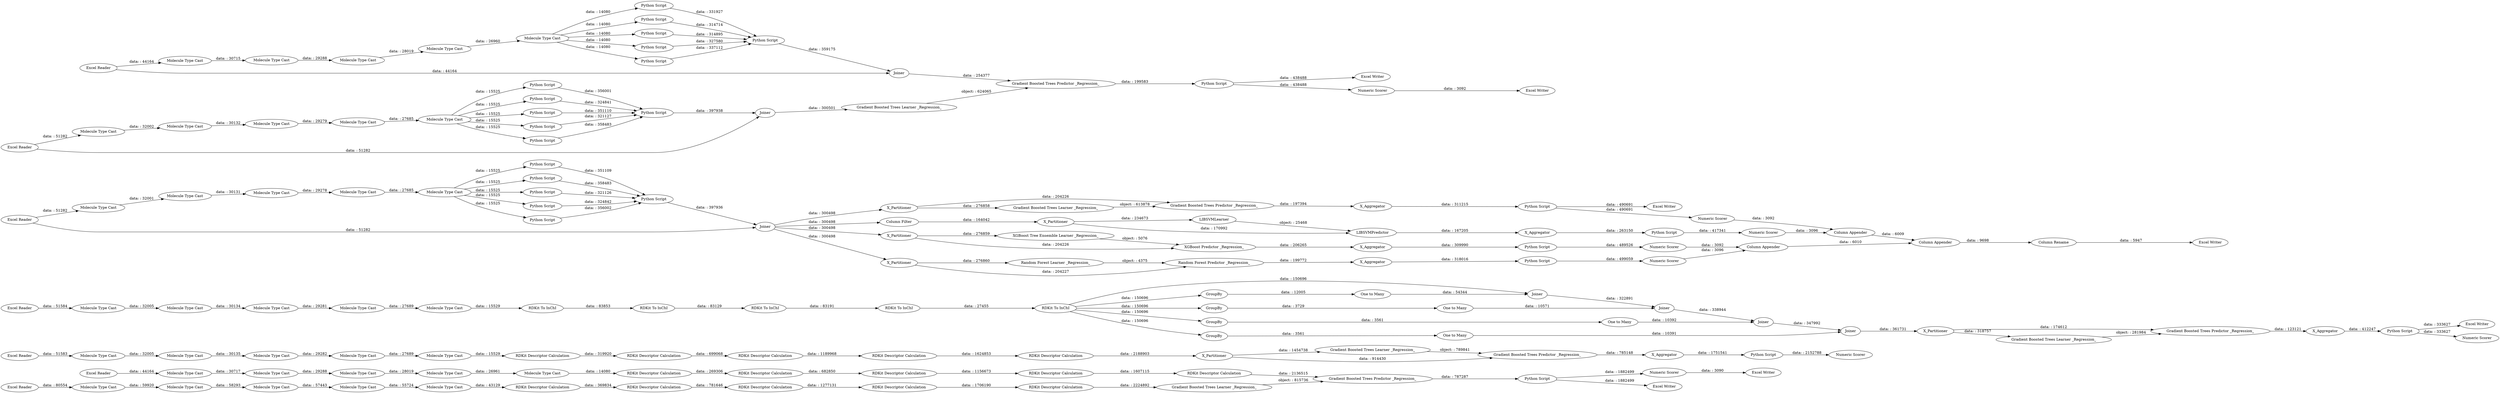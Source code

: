 digraph {
	"-5514396707983249071_303" [label="Gradient Boosted Trees Learner _Regression_"]
	"-5514396707983249071_310" [label="Excel Reader"]
	"-5517419616016757930_742" [label="RDKit Descriptor Calculation"]
	"-419986825560226187_284" [label="One to Many"]
	"-7492674739371064146_261" [label="Numeric Scorer"]
	"-4373216052362265918_743" [label="RDKit Descriptor Calculation"]
	"-7492674739371064146_265" [label="Numeric Scorer"]
	"-3843963582638843769_295" [label="Gradient Boosted Trees Learner _Regression_"]
	"4297474241644246814_7" [label="Molecule Type Cast"]
	"-968014232812372191_5" [label="Molecule Type Cast"]
	"-419986825560226187_266" [label=GroupBy]
	"4297474241644246814_6" [label="Molecule Type Cast"]
	"-4373216052362265918_741" [label="RDKit Descriptor Calculation"]
	"-5514396707983249071_283" [label="Python Script"]
	"7925620392573291461_742" [label="RDKit Descriptor Calculation"]
	"-3843963582638843769_240" [label="Excel Reader"]
	"-5514396707983249071_300" [label="Excel Writer"]
	"-3843963582638843769_894" [label="Gradient Boosted Trees Predictor _Regression_"]
	"-5514396707983249071_305" [label="Python Script"]
	"-7492674739371064146_748" [label=X_Partitioner]
	"-1406098041502324764_148" [label="Python Script"]
	"-5514396707983249071_302" [label="Excel Reader"]
	"-6191502811639193684_6" [label="Molecule Type Cast"]
	"4755510771899277561_4" [label="Molecule Type Cast"]
	"7925620392573291461_740" [label="RDKit Descriptor Calculation"]
	"-5517419616016757930_744" [label="RDKit Descriptor Calculation"]
	"-7492674739371064146_235" [label="XGBoost Predictor _Regression_"]
	"5362617386664185037_150" [label="Python Script"]
	"-5514396707983249071_308" [label="Excel Writer"]
	"4755510771899277561_5" [label="Molecule Type Cast"]
	"5362617386664185037_146" [label="Python Script"]
	"-968014232812372191_4" [label="Molecule Type Cast"]
	"-419986825560226187_282" [label=Joiner]
	"1829903896600978693_3" [label="Molecule Type Cast"]
	"-7492674739371064146_752" [label=Joiner]
	"-7492674739371064146_255" [label="Random Forest Predictor _Regression_"]
	"8489809512602576981_6" [label="Molecule Type Cast"]
	"-5514396707983249071_297" [label="Excel Writer"]
	"-7492674739371064146_749" [label=X_Aggregator]
	"-3843963582638843769_904" [label="Python Script"]
	"-7492674739371064146_755" [label="Excel Writer"]
	"-7492674739371064146_744" [label=X_Partitioner]
	"-7492674739371064146_269" [label="Column Rename"]
	"-5517419616016757930_743" [label="RDKit Descriptor Calculation"]
	"1829903896600978693_7" [label="Molecule Type Cast"]
	"7925620392573291461_741" [label="RDKit Descriptor Calculation"]
	"-7492674739371064146_747" [label=X_Aggregator]
	"8489809512602576981_5" [label="Molecule Type Cast"]
	"-419986825560226187_280" [label=Joiner]
	"6278686524418205631_147" [label="Python Script"]
	"-3843963582638843769_739" [label=X_Aggregator]
	"4755510771899277561_14" [label="RDKit To InChI"]
	"8489809512602576981_3" [label="Molecule Type Cast"]
	"-419986825560226187_262" [label=GroupBy]
	"8489809512602576981_4" [label="Molecule Type Cast"]
	"-419986825560226187_283" [label=GroupBy]
	"-3843963582638843769_263" [label="Gradient Boosted Trees Predictor _Regression_"]
	"-7492674739371064146_751" [label="Excel Writer"]
	"-419986825560226187_264" [label="One to Many"]
	"-6191502811639193684_4" [label="Molecule Type Cast"]
	"-5514396707983249071_304" [label="Gradient Boosted Trees Predictor _Regression_"]
	"-1406098041502324764_150" [label="Python Script"]
	"6278686524418205631_150" [label="Python Script"]
	"-7492674739371064146_745" [label=X_Aggregator]
	"-7492674739371064146_742" [label=X_Partitioner]
	"-464221035041163924_6" [label="Molecule Type Cast"]
	"-7492674739371064146_264" [label="Python Script"]
	"-6191502811639193684_5" [label="Molecule Type Cast"]
	"5362617386664185037_149" [label="Python Script"]
	"4755510771899277561_13" [label="RDKit To InChI"]
	"-6191502811639193684_3" [label="Molecule Type Cast"]
	"-3843963582638843769_892" [label=X_Aggregator]
	"-7492674739371064146_266" [label="Column Appender"]
	"-419986825560226187_279" [label=Joiner]
	"-7492674739371064146_259" [label=LIBSVMPredictor]
	"-464221035041163924_5" [label="Molecule Type Cast"]
	"-7492674739371064146_750" [label="Gradient Boosted Trees Learner _Regression_"]
	"-419986825560226187_281" [label=Joiner]
	"-7492674739371064146_238" [label="XGBoost Tree Ensemble Learner _Regression_"]
	"4297474241644246814_3" [label="Molecule Type Cast"]
	"-5514396707983249071_307" [label="Numeric Scorer"]
	"-419986825560226187_263" [label="One to Many"]
	"-5514396707983249071_240" [label="Excel Reader"]
	"-5514396707983249071_280" [label="Excel Reader"]
	"1829903896600978693_4" [label="Molecule Type Cast"]
	"7925620392573291461_743" [label="RDKit Descriptor Calculation"]
	"8489809512602576981_7" [label="Molecule Type Cast"]
	"-6191502811639193684_7" [label="Molecule Type Cast"]
	"-7492674739371064146_267" [label="Column Appender"]
	"4755510771899277561_3" [label="Molecule Type Cast"]
	"-7492674739371064146_240" [label="Excel Reader"]
	"6278686524418205631_149" [label="Python Script"]
	"-7492674739371064146_237" [label="Numeric Scorer"]
	"-3843963582638843769_257" [label="Python Script"]
	"-4373216052362265918_742" [label="RDKit Descriptor Calculation"]
	"-1406098041502324764_149" [label="Python Script"]
	"-3843963582638843769_905" [label="Excel Writer"]
	"-7492674739371064146_254" [label="Random Forest Learner _Regression_"]
	"-5514396707983249071_298" [label=Joiner]
	"-464221035041163924_3" [label="Molecule Type Cast"]
	"-1406098041502324764_146" [label="Python Script"]
	"-7492674739371064146_743" [label=X_Aggregator]
	"-3843963582638843769_893" [label="Gradient Boosted Trees Learner _Regression_"]
	"6278686524418205631_148" [label="Python Script"]
	"-7492674739371064146_168" [label="Python Script"]
	"6278686524418205631_146" [label="Python Script"]
	"-5514396707983249071_277" [label="Numeric Scorer"]
	"-7492674739371064146_257" [label="Python Script"]
	"-5514396707983249071_299" [label=Joiner]
	"-3843963582638843769_689" [label=X_Partitioner]
	"-7492674739371064146_260" [label="Python Script"]
	"-464221035041163924_7" [label="Molecule Type Cast"]
	"4297474241644246814_5" [label="Molecule Type Cast"]
	"-7492674739371064146_746" [label=X_Partitioner]
	"-419986825560226187_265" [label=GroupBy]
	"-5514396707983249071_306" [label="Excel Writer"]
	"-7492674739371064146_256" [label="Numeric Scorer"]
	"-4373216052362265918_740" [label="RDKit Descriptor Calculation"]
	"-7492674739371064146_754" [label="Column Filter"]
	"-3843963582638843769_896" [label="Numeric Scorer"]
	"-5514396707983249071_296" [label="Gradient Boosted Trees Learner _Regression_"]
	"-419986825560226187_267" [label="One to Many"]
	"-1406098041502324764_147" [label="Python Script"]
	"-1406098041502324764_162" [label="Python Script"]
	"4755510771899277561_11" [label="RDKit To InChI"]
	"-5517419616016757930_741" [label="RDKit Descriptor Calculation"]
	"-3843963582638843769_890" [label="Excel Reader"]
	"5362617386664185037_147" [label="Python Script"]
	"5362617386664185037_148" [label="Python Script"]
	"-968014232812372191_7" [label="Molecule Type Cast"]
	"1829903896600978693_5" [label="Molecule Type Cast"]
	"-5514396707983249071_286" [label="Gradient Boosted Trees Predictor _Regression_"]
	"-7492674739371064146_258" [label=LIBSVMLearner]
	"4755510771899277561_10" [label="RDKit To InChI"]
	"-3843963582638843769_895" [label=X_Partitioner]
	"4755510771899277561_6" [label="Molecule Type Cast"]
	"7925620392573291461_744" [label="RDKit Descriptor Calculation"]
	"-968014232812372191_6" [label="Molecule Type Cast"]
	"4755510771899277561_9" [label="Molecule Type Cast"]
	"-7492674739371064146_263" [label="Gradient Boosted Trees Predictor _Regression_"]
	"1829903896600978693_6" [label="Molecule Type Cast"]
	"-5517419616016757930_740" [label="RDKit Descriptor Calculation"]
	"4297474241644246814_4" [label="Molecule Type Cast"]
	"-4373216052362265918_744" [label="RDKit Descriptor Calculation"]
	"-968014232812372191_3" [label="Molecule Type Cast"]
	"5362617386664185037_162" [label="Python Script"]
	"6278686524418205631_162" [label="Python Script"]
	"4755510771899277561_12" [label="RDKit To InChI"]
	"-3843963582638843769_688" [label="Numeric Scorer"]
	"-464221035041163924_4" [label="Molecule Type Cast"]
	"-7492674739371064146_268" [label="Column Appender"]
	"-5514396707983249071_280" -> "-6191502811639193684_3" [label="data: : 44164"]
	"-7492674739371064146_255" -> "-7492674739371064146_745" [label="data: : 199772"]
	"-7492674739371064146_261" -> "-7492674739371064146_267" [label="data: : 3096"]
	"-7492674739371064146_256" -> "-7492674739371064146_266" [label="data: : 3096"]
	"-3843963582638843769_689" -> "-3843963582638843769_295" [label="data: : 1454738"]
	"-3843963582638843769_689" -> "-3843963582638843769_263" [label="data: : 914430"]
	"4755510771899277561_14" -> "-419986825560226187_266" [label="data: : 150696"]
	"-7492674739371064146_752" -> "-7492674739371064146_754" [label="data: : 300498"]
	"-4373216052362265918_740" -> "-4373216052362265918_741" [label="data: : 269306"]
	"-4373216052362265918_744" -> "-5514396707983249071_304" [label="data: : 2136515"]
	"-7492674739371064146_235" -> "-7492674739371064146_743" [label="data: : 206265"]
	"-968014232812372191_5" -> "-968014232812372191_6" [label="data: : 29282"]
	"-5517419616016757930_740" -> "-5517419616016757930_741" [label="data: : 319920"]
	"-464221035041163924_3" -> "-464221035041163924_4" [label="data: : 30717"]
	"-5514396707983249071_296" -> "-5514396707983249071_286" [label="object: : 624065"]
	"-1406098041502324764_162" -> "-1406098041502324764_150" [label="data: : 358483"]
	"1829903896600978693_7" -> "6278686524418205631_146" [label="data: : 15525"]
	"-7492674739371064146_260" -> "-7492674739371064146_261" [label="data: : 417341"]
	"-6191502811639193684_7" -> "5362617386664185037_148" [label="data: : 14080"]
	"-7492674739371064146_742" -> "-7492674739371064146_235" [label="data: : 204226"]
	"5362617386664185037_146" -> "5362617386664185037_150" [label="data: : 331927"]
	"-5514396707983249071_298" -> "-5514396707983249071_296" [label="data: : 300501"]
	"4297474241644246814_5" -> "4297474241644246814_6" [label="data: : 57443"]
	"1829903896600978693_5" -> "1829903896600978693_6" [label="data: : 29278"]
	"5362617386664185037_147" -> "5362617386664185037_150" [label="data: : 314895"]
	"4755510771899277561_12" -> "4755510771899277561_14" [label="data: : 27455"]
	"5362617386664185037_148" -> "5362617386664185037_150" [label="data: : 327580"]
	"-419986825560226187_284" -> "-419986825560226187_282" [label="data: : 10391"]
	"-7492674739371064146_237" -> "-7492674739371064146_266" [label="data: : 3092"]
	"4297474241644246814_3" -> "4297474241644246814_4" [label="data: : 59920"]
	"8489809512602576981_7" -> "-1406098041502324764_149" [label="data: : 15525"]
	"8489809512602576981_7" -> "-1406098041502324764_162" [label="data: : 15525"]
	"-5514396707983249071_304" -> "-5514396707983249071_305" [label="data: : 787287"]
	"5362617386664185037_150" -> "-5514396707983249071_299" [label="data: : 359175"]
	"-419986825560226187_283" -> "-419986825560226187_284" [label="data: : 3561"]
	"-3843963582638843769_895" -> "-3843963582638843769_894" [label="data: : 174612"]
	"-7492674739371064146_168" -> "-7492674739371064146_237" [label="data: : 489526"]
	"7925620392573291461_740" -> "7925620392573291461_741" [label="data: : 369834"]
	"-1406098041502324764_150" -> "-5514396707983249071_298" [label="data: : 397938"]
	"-419986825560226187_279" -> "-419986825560226187_280" [label="data: : 322891"]
	"-3843963582638843769_257" -> "-3843963582638843769_688" [label="data: : 2152788"]
	"-5514396707983249071_283" -> "-5514396707983249071_277" [label="data: : 438488"]
	"-7492674739371064146_746" -> "-7492674739371064146_259" [label="data: : 170992"]
	"-7492674739371064146_258" -> "-7492674739371064146_259" [label="object: : 25468"]
	"4755510771899277561_11" -> "4755510771899277561_13" [label="data: : 83129"]
	"-3843963582638843769_739" -> "-3843963582638843769_257" [label="data: : 1751541"]
	"-968014232812372191_4" -> "-968014232812372191_5" [label="data: : 30135"]
	"1829903896600978693_3" -> "1829903896600978693_4" [label="data: : 32001"]
	"-7492674739371064146_746" -> "-7492674739371064146_258" [label="data: : 234673"]
	"-5514396707983249071_286" -> "-5514396707983249071_283" [label="data: : 199583"]
	"6278686524418205631_162" -> "6278686524418205631_150" [label="data: : 358483"]
	"-464221035041163924_5" -> "-464221035041163924_6" [label="data: : 28019"]
	"-419986825560226187_265" -> "-419986825560226187_264" [label="data: : 3729"]
	"-7492674739371064146_266" -> "-7492674739371064146_268" [label="data: : 6010"]
	"4755510771899277561_10" -> "4755510771899277561_11" [label="data: : 83853"]
	"-7492674739371064146_749" -> "-7492674739371064146_264" [label="data: : 311215"]
	"1829903896600978693_7" -> "6278686524418205631_147" [label="data: : 15525"]
	"-5517419616016757930_742" -> "-5517419616016757930_743" [label="data: : 1189968"]
	"4755510771899277561_6" -> "4755510771899277561_9" [label="data: : 27689"]
	"-7492674739371064146_742" -> "-7492674739371064146_238" [label="data: : 276859"]
	"6278686524418205631_149" -> "6278686524418205631_150" [label="data: : 324842"]
	"-6191502811639193684_6" -> "-6191502811639193684_7" [label="data: : 26960"]
	"5362617386664185037_162" -> "5362617386664185037_150" [label="data: : 337112"]
	"-5517419616016757930_741" -> "-5517419616016757930_742" [label="data: : 699068"]
	"-7492674739371064146_254" -> "-7492674739371064146_255" [label="object: : 4375"]
	"6278686524418205631_147" -> "6278686524418205631_150" [label="data: : 321126"]
	"4755510771899277561_9" -> "4755510771899277561_10" [label="data: : 15529"]
	"-7492674739371064146_240" -> "-7492674739371064146_752" [label="data: : 51282"]
	"-3843963582638843769_890" -> "4755510771899277561_3" [label="data: : 51584"]
	"-5514396707983249071_283" -> "-5514396707983249071_297" [label="data: : 438488"]
	"1829903896600978693_6" -> "1829903896600978693_7" [label="data: : 27685"]
	"-7492674739371064146_265" -> "-7492674739371064146_267" [label="data: : 3092"]
	"-7492674739371064146_744" -> "-7492674739371064146_254" [label="data: : 276860"]
	"-4373216052362265918_742" -> "-4373216052362265918_743" [label="data: : 1156673"]
	"-7492674739371064146_745" -> "-7492674739371064146_257" [label="data: : 318016"]
	"-3843963582638843769_895" -> "-3843963582638843769_893" [label="data: : 318757"]
	"-5514396707983249071_305" -> "-5514396707983249071_306" [label="data: : 1882499"]
	"-5514396707983249071_277" -> "-5514396707983249071_300" [label="data: : 3092"]
	"-419986825560226187_281" -> "-419986825560226187_282" [label="data: : 347992"]
	"7925620392573291461_741" -> "7925620392573291461_742" [label="data: : 781646"]
	"-5514396707983249071_299" -> "-5514396707983249071_286" [label="data: : 254377"]
	"-968014232812372191_3" -> "-968014232812372191_4" [label="data: : 32005"]
	"-419986825560226187_280" -> "-419986825560226187_281" [label="data: : 338944"]
	"1829903896600978693_4" -> "1829903896600978693_5" [label="data: : 30131"]
	"5362617386664185037_149" -> "5362617386664185037_150" [label="data: : 314714"]
	"-7492674739371064146_748" -> "-7492674739371064146_750" [label="data: : 276858"]
	"-3843963582638843769_894" -> "-3843963582638843769_892" [label="data: : 123121"]
	"8489809512602576981_7" -> "-1406098041502324764_148" [label="data: : 15525"]
	"-7492674739371064146_268" -> "-7492674739371064146_269" [label="data: : 9698"]
	"-3843963582638843769_904" -> "-3843963582638843769_905" [label="data: : 333627"]
	"8489809512602576981_7" -> "-1406098041502324764_146" [label="data: : 15525"]
	"-7492674739371064146_269" -> "-7492674739371064146_751" [label="data: : 5947"]
	"-7492674739371064146_257" -> "-7492674739371064146_256" [label="data: : 499059"]
	"4297474241644246814_6" -> "4297474241644246814_7" [label="data: : 55724"]
	"-7492674739371064146_752" -> "-7492674739371064146_742" [label="data: : 300498"]
	"4755510771899277561_5" -> "4755510771899277561_6" [label="data: : 29281"]
	"-7492674739371064146_754" -> "-7492674739371064146_746" [label="data: : 164042"]
	"-464221035041163924_6" -> "-464221035041163924_7" [label="data: : 26961"]
	"-5514396707983249071_240" -> "-5514396707983249071_298" [label="data: : 51282"]
	"-6191502811639193684_7" -> "5362617386664185037_149" [label="data: : 14080"]
	"-464221035041163924_4" -> "-464221035041163924_5" [label="data: : 29288"]
	"-5514396707983249071_310" -> "-464221035041163924_3" [label="data: : 44164"]
	"-3843963582638843769_892" -> "-3843963582638843769_904" [label="data: : 412247"]
	"1829903896600978693_7" -> "6278686524418205631_149" [label="data: : 15525"]
	"8489809512602576981_6" -> "8489809512602576981_7" [label="data: : 27685"]
	"-7492674739371064146_263" -> "-7492674739371064146_749" [label="data: : 197394"]
	"7925620392573291461_742" -> "7925620392573291461_743" [label="data: : 1277131"]
	"-3843963582638843769_893" -> "-3843963582638843769_894" [label="object: : 281984"]
	"-419986825560226187_282" -> "-3843963582638843769_895" [label="data: : 361731"]
	"8489809512602576981_5" -> "8489809512602576981_6" [label="data: : 29279"]
	"4755510771899277561_13" -> "4755510771899277561_12" [label="data: : 83191"]
	"7925620392573291461_744" -> "-5514396707983249071_303" [label="data: : 2224892"]
	"-7492674739371064146_267" -> "-7492674739371064146_268" [label="data: : 6009"]
	"-1406098041502324764_147" -> "-1406098041502324764_150" [label="data: : 321127"]
	"-419986825560226187_262" -> "-419986825560226187_263" [label="data: : 12005"]
	"-419986825560226187_264" -> "-419986825560226187_280" [label="data: : 10571"]
	"-3843963582638843769_263" -> "-3843963582638843769_739" [label="data: : 785148"]
	"-6191502811639193684_5" -> "-6191502811639193684_6" [label="data: : 28019"]
	"4297474241644246814_4" -> "4297474241644246814_5" [label="data: : 58293"]
	"-7492674739371064146_750" -> "-7492674739371064146_263" [label="object: : 613878"]
	"-3843963582638843769_240" -> "-968014232812372191_3" [label="data: : 51583"]
	"-5514396707983249071_280" -> "-5514396707983249071_299" [label="data: : 44164"]
	"4755510771899277561_14" -> "-419986825560226187_283" [label="data: : 150696"]
	"-7492674739371064146_744" -> "-7492674739371064146_255" [label="data: : 204227"]
	"-6191502811639193684_7" -> "5362617386664185037_147" [label="data: : 14080"]
	"-464221035041163924_7" -> "-4373216052362265918_740" [label="data: : 14080"]
	"-7492674739371064146_752" -> "-7492674739371064146_744" [label="data: : 300498"]
	"-3843963582638843769_295" -> "-3843963582638843769_263" [label="object: : 789841"]
	"8489809512602576981_3" -> "8489809512602576981_4" [label="data: : 32002"]
	"-1406098041502324764_149" -> "-1406098041502324764_150" [label="data: : 324841"]
	"-4373216052362265918_741" -> "-4373216052362265918_742" [label="data: : 682850"]
	"-419986825560226187_263" -> "-419986825560226187_279" [label="data: : 54344"]
	"-4373216052362265918_743" -> "-4373216052362265918_744" [label="data: : 1607115"]
	"-3843963582638843769_904" -> "-3843963582638843769_896" [label="data: : 333627"]
	"-5517419616016757930_744" -> "-3843963582638843769_689" [label="data: : 2188903"]
	"4297474241644246814_7" -> "7925620392573291461_740" [label="data: : 43129"]
	"4755510771899277561_4" -> "4755510771899277561_5" [label="data: : 30134"]
	"-1406098041502324764_148" -> "-1406098041502324764_150" [label="data: : 356001"]
	"-5517419616016757930_743" -> "-5517419616016757930_744" [label="data: : 1624853"]
	"8489809512602576981_4" -> "8489809512602576981_5" [label="data: : 30132"]
	"-419986825560226187_267" -> "-419986825560226187_281" [label="data: : 10392"]
	"6278686524418205631_146" -> "6278686524418205631_150" [label="data: : 351109"]
	"-6191502811639193684_4" -> "-6191502811639193684_5" [label="data: : 29288"]
	"4755510771899277561_14" -> "-419986825560226187_262" [label="data: : 150696"]
	"-5514396707983249071_305" -> "-5514396707983249071_307" [label="data: : 1882499"]
	"-7492674739371064146_748" -> "-7492674739371064146_263" [label="data: : 204226"]
	"-5514396707983249071_307" -> "-5514396707983249071_308" [label="data: : 3090"]
	"-968014232812372191_7" -> "-5517419616016757930_740" [label="data: : 15529"]
	"-7492674739371064146_264" -> "-7492674739371064146_755" [label="data: : 490691"]
	"-5514396707983249071_240" -> "8489809512602576981_3" [label="data: : 51282"]
	"1829903896600978693_7" -> "6278686524418205631_148" [label="data: : 15525"]
	"4755510771899277561_14" -> "-419986825560226187_279" [label="data: : 150696"]
	"-7492674739371064146_743" -> "-7492674739371064146_168" [label="data: : 309990"]
	"6278686524418205631_150" -> "-7492674739371064146_752" [label="data: : 397936"]
	"4755510771899277561_3" -> "4755510771899277561_4" [label="data: : 32005"]
	"-6191502811639193684_7" -> "5362617386664185037_146" [label="data: : 14080"]
	"1829903896600978693_7" -> "6278686524418205631_162" [label="data: : 15525"]
	"6278686524418205631_148" -> "6278686524418205631_150" [label="data: : 356002"]
	"-7492674739371064146_752" -> "-7492674739371064146_748" [label="data: : 300498"]
	"-6191502811639193684_7" -> "5362617386664185037_162" [label="data: : 14080"]
	"-6191502811639193684_3" -> "-6191502811639193684_4" [label="data: : 30715"]
	"-5514396707983249071_303" -> "-5514396707983249071_304" [label="object: : 815736"]
	"-7492674739371064146_747" -> "-7492674739371064146_260" [label="data: : 263150"]
	"-5514396707983249071_302" -> "4297474241644246814_3" [label="data: : 80554"]
	"-7492674739371064146_259" -> "-7492674739371064146_747" [label="data: : 167205"]
	"-7492674739371064146_264" -> "-7492674739371064146_265" [label="data: : 490691"]
	"8489809512602576981_7" -> "-1406098041502324764_147" [label="data: : 15525"]
	"-7492674739371064146_238" -> "-7492674739371064146_235" [label="object: : 5076"]
	"7925620392573291461_743" -> "7925620392573291461_744" [label="data: : 1706190"]
	"-419986825560226187_266" -> "-419986825560226187_267" [label="data: : 3561"]
	"4755510771899277561_14" -> "-419986825560226187_265" [label="data: : 150696"]
	"-7492674739371064146_240" -> "1829903896600978693_3" [label="data: : 51282"]
	"-968014232812372191_6" -> "-968014232812372191_7" [label="data: : 27689"]
	"-1406098041502324764_146" -> "-1406098041502324764_150" [label="data: : 351110"]
	rankdir=LR
}
